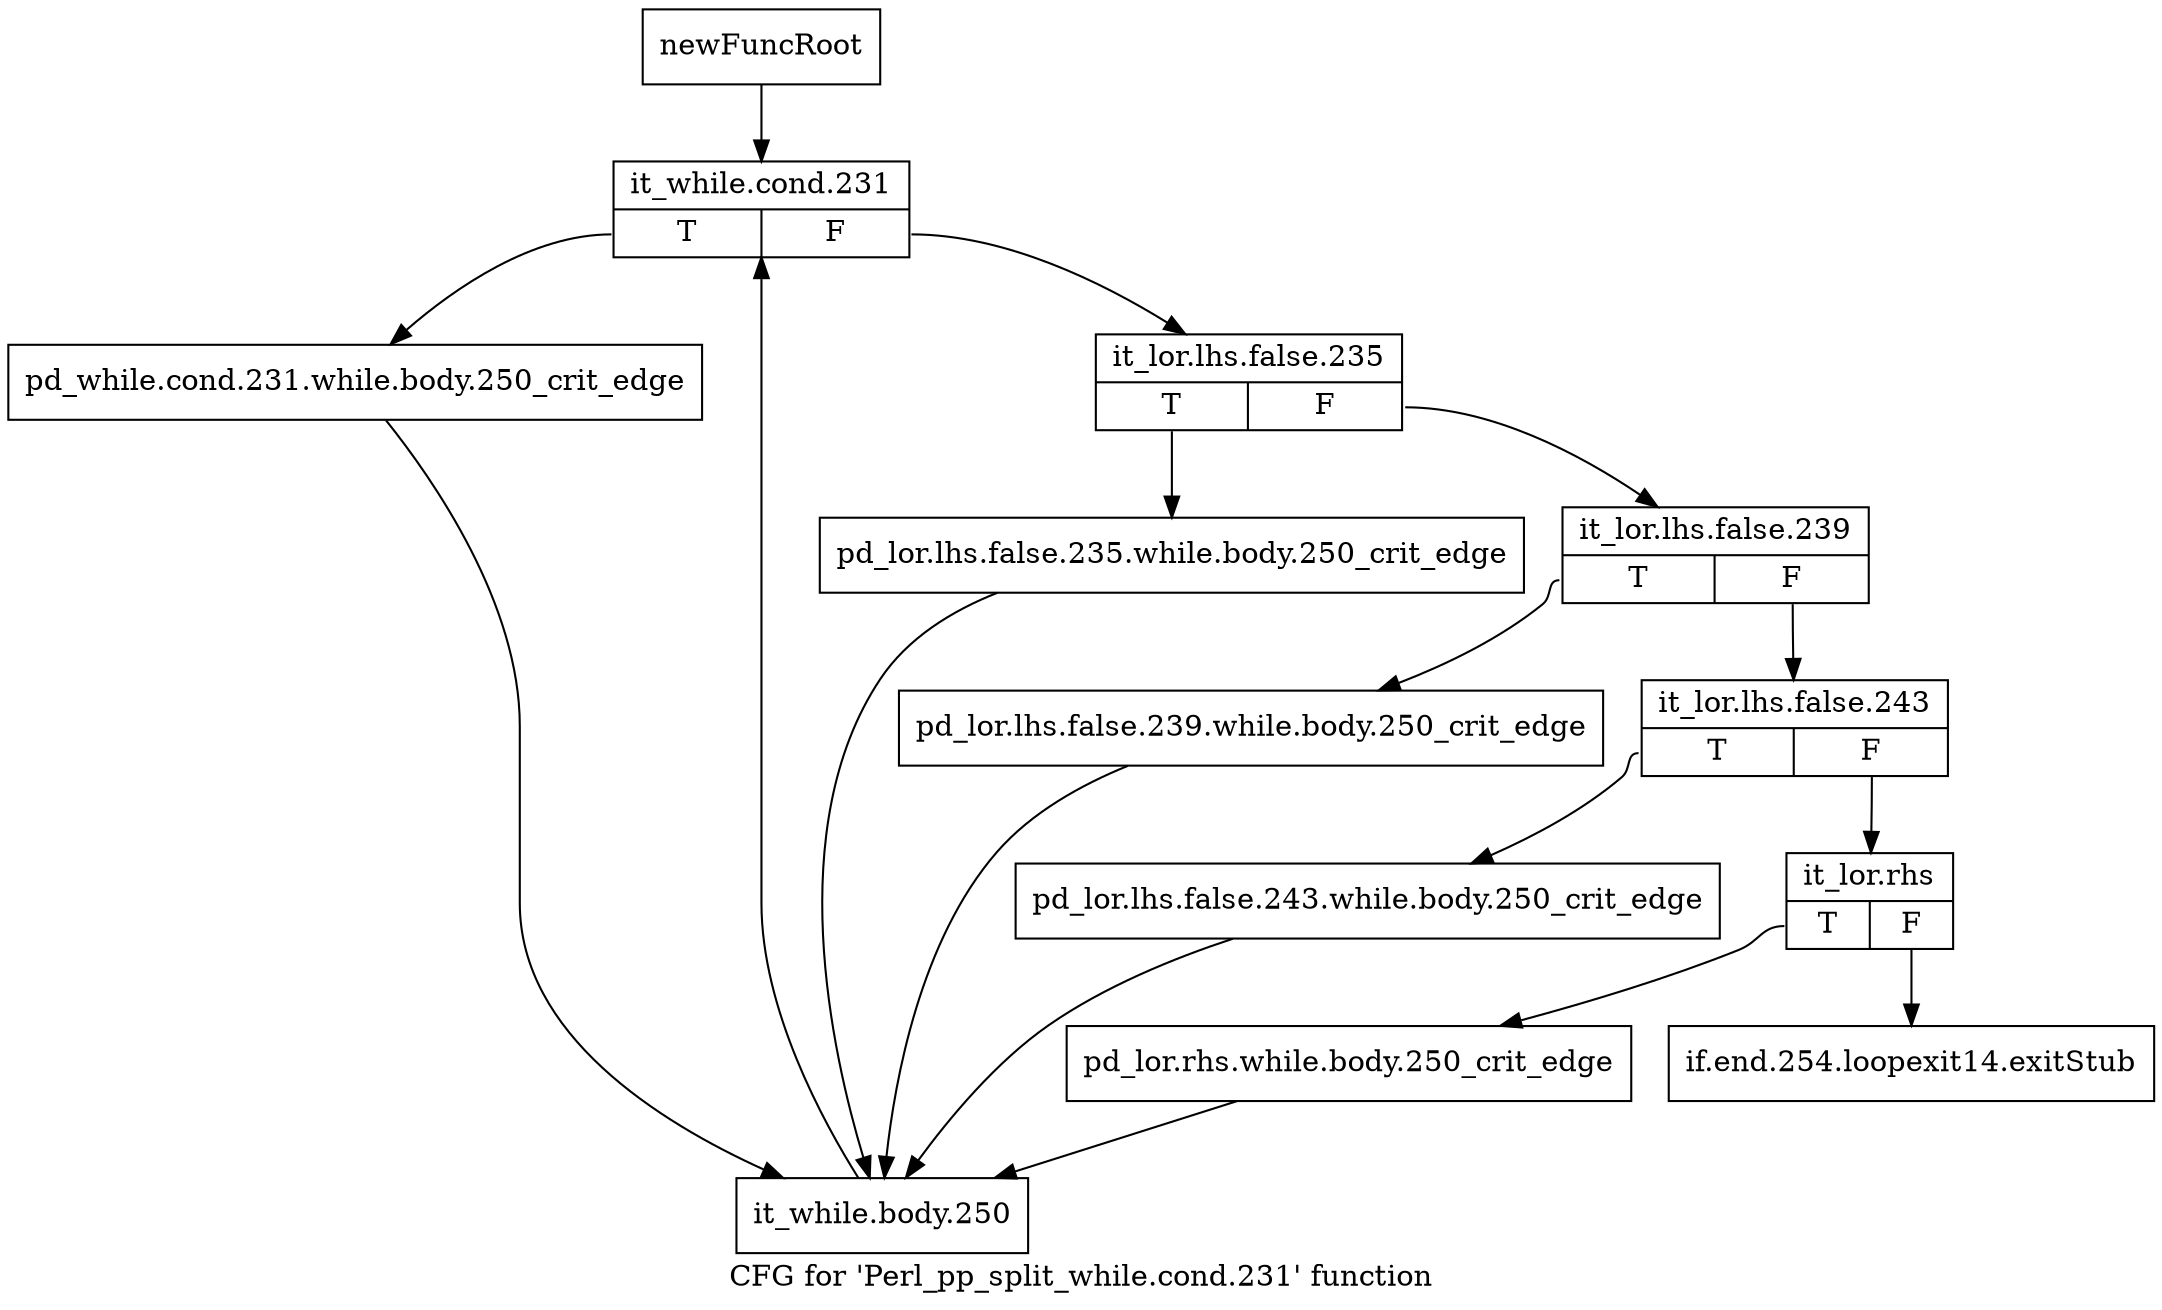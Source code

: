 digraph "CFG for 'Perl_pp_split_while.cond.231' function" {
	label="CFG for 'Perl_pp_split_while.cond.231' function";

	Node0x4e32590 [shape=record,label="{newFuncRoot}"];
	Node0x4e32590 -> Node0x4e94320;
	Node0x4e942d0 [shape=record,label="{if.end.254.loopexit14.exitStub}"];
	Node0x4e94320 [shape=record,label="{it_while.cond.231|{<s0>T|<s1>F}}"];
	Node0x4e94320:s0 -> Node0x4e945f0;
	Node0x4e94320:s1 -> Node0x4e94370;
	Node0x4e94370 [shape=record,label="{it_lor.lhs.false.235|{<s0>T|<s1>F}}"];
	Node0x4e94370:s0 -> Node0x4e945a0;
	Node0x4e94370:s1 -> Node0x4e943c0;
	Node0x4e943c0 [shape=record,label="{it_lor.lhs.false.239|{<s0>T|<s1>F}}"];
	Node0x4e943c0:s0 -> Node0x4e94550;
	Node0x4e943c0:s1 -> Node0x4e94410;
	Node0x4e94410 [shape=record,label="{it_lor.lhs.false.243|{<s0>T|<s1>F}}"];
	Node0x4e94410:s0 -> Node0x4e94500;
	Node0x4e94410:s1 -> Node0x4e94460;
	Node0x4e94460 [shape=record,label="{it_lor.rhs|{<s0>T|<s1>F}}"];
	Node0x4e94460:s0 -> Node0x4e944b0;
	Node0x4e94460:s1 -> Node0x4e942d0;
	Node0x4e944b0 [shape=record,label="{pd_lor.rhs.while.body.250_crit_edge}"];
	Node0x4e944b0 -> Node0x4e94640;
	Node0x4e94500 [shape=record,label="{pd_lor.lhs.false.243.while.body.250_crit_edge}"];
	Node0x4e94500 -> Node0x4e94640;
	Node0x4e94550 [shape=record,label="{pd_lor.lhs.false.239.while.body.250_crit_edge}"];
	Node0x4e94550 -> Node0x4e94640;
	Node0x4e945a0 [shape=record,label="{pd_lor.lhs.false.235.while.body.250_crit_edge}"];
	Node0x4e945a0 -> Node0x4e94640;
	Node0x4e945f0 [shape=record,label="{pd_while.cond.231.while.body.250_crit_edge}"];
	Node0x4e945f0 -> Node0x4e94640;
	Node0x4e94640 [shape=record,label="{it_while.body.250}"];
	Node0x4e94640 -> Node0x4e94320;
}
